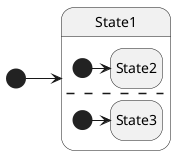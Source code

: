 @startuml
hide empty description
[*] -r-> State1

state State1 {
    [*] -r-> State2
    --
    [*] -r-> State3
}
@enduml
